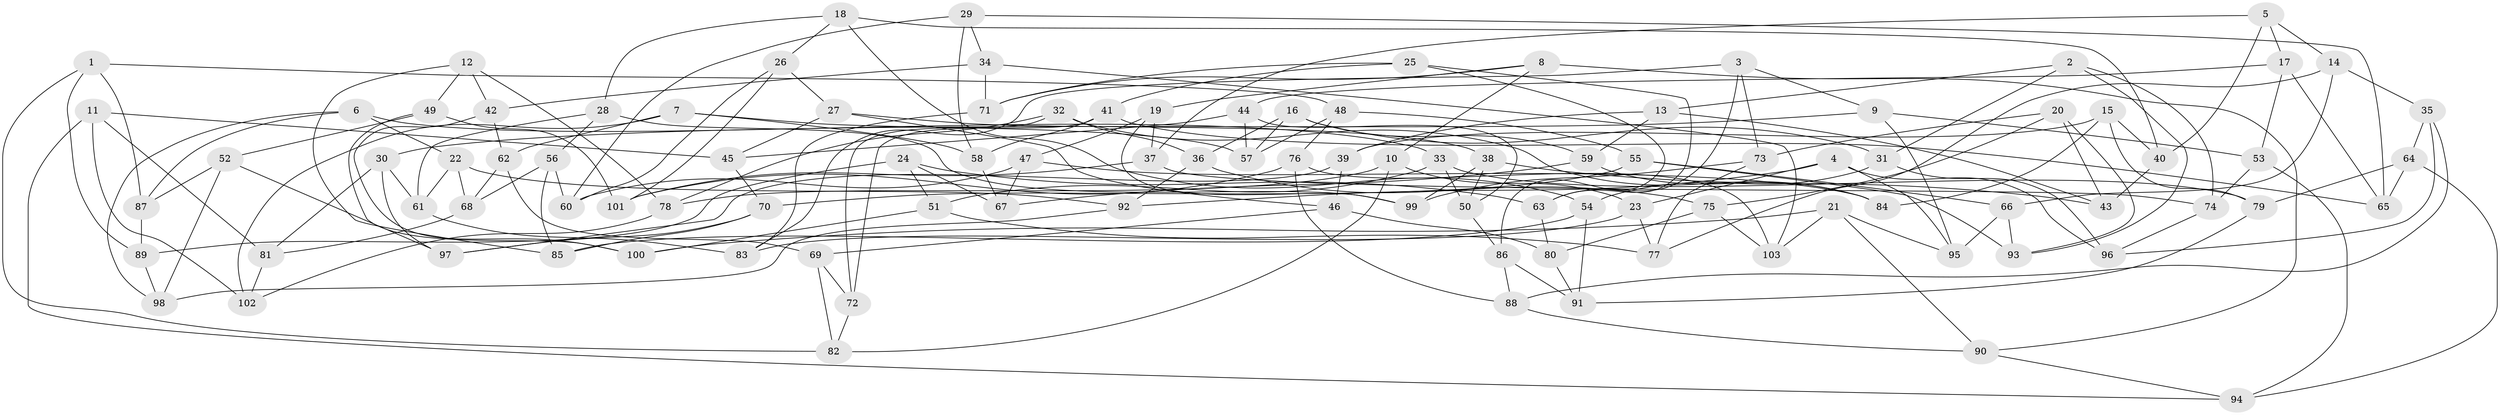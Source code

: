 // coarse degree distribution, {5: 0.14516129032258066, 6: 0.5161290322580645, 4: 0.3225806451612903, 3: 0.016129032258064516}
// Generated by graph-tools (version 1.1) at 2025/52/02/27/25 19:52:27]
// undirected, 103 vertices, 206 edges
graph export_dot {
graph [start="1"]
  node [color=gray90,style=filled];
  1;
  2;
  3;
  4;
  5;
  6;
  7;
  8;
  9;
  10;
  11;
  12;
  13;
  14;
  15;
  16;
  17;
  18;
  19;
  20;
  21;
  22;
  23;
  24;
  25;
  26;
  27;
  28;
  29;
  30;
  31;
  32;
  33;
  34;
  35;
  36;
  37;
  38;
  39;
  40;
  41;
  42;
  43;
  44;
  45;
  46;
  47;
  48;
  49;
  50;
  51;
  52;
  53;
  54;
  55;
  56;
  57;
  58;
  59;
  60;
  61;
  62;
  63;
  64;
  65;
  66;
  67;
  68;
  69;
  70;
  71;
  72;
  73;
  74;
  75;
  76;
  77;
  78;
  79;
  80;
  81;
  82;
  83;
  84;
  85;
  86;
  87;
  88;
  89;
  90;
  91;
  92;
  93;
  94;
  95;
  96;
  97;
  98;
  99;
  100;
  101;
  102;
  103;
  1 -- 82;
  1 -- 87;
  1 -- 48;
  1 -- 89;
  2 -- 93;
  2 -- 13;
  2 -- 31;
  2 -- 74;
  3 -- 9;
  3 -- 63;
  3 -- 73;
  3 -- 83;
  4 -- 92;
  4 -- 23;
  4 -- 95;
  4 -- 96;
  5 -- 17;
  5 -- 40;
  5 -- 14;
  5 -- 37;
  6 -- 33;
  6 -- 22;
  6 -- 98;
  6 -- 87;
  7 -- 57;
  7 -- 102;
  7 -- 62;
  7 -- 58;
  8 -- 19;
  8 -- 90;
  8 -- 10;
  8 -- 71;
  9 -- 53;
  9 -- 30;
  9 -- 95;
  10 -- 82;
  10 -- 78;
  10 -- 23;
  11 -- 102;
  11 -- 81;
  11 -- 94;
  11 -- 45;
  12 -- 78;
  12 -- 85;
  12 -- 49;
  12 -- 42;
  13 -- 43;
  13 -- 39;
  13 -- 59;
  14 -- 35;
  14 -- 66;
  14 -- 77;
  15 -- 39;
  15 -- 40;
  15 -- 79;
  15 -- 84;
  16 -- 57;
  16 -- 31;
  16 -- 59;
  16 -- 36;
  17 -- 53;
  17 -- 65;
  17 -- 44;
  18 -- 26;
  18 -- 40;
  18 -- 28;
  18 -- 54;
  19 -- 99;
  19 -- 37;
  19 -- 47;
  20 -- 93;
  20 -- 73;
  20 -- 43;
  20 -- 75;
  21 -- 100;
  21 -- 103;
  21 -- 95;
  21 -- 90;
  22 -- 61;
  22 -- 92;
  22 -- 68;
  23 -- 83;
  23 -- 77;
  24 -- 63;
  24 -- 51;
  24 -- 67;
  24 -- 89;
  25 -- 41;
  25 -- 63;
  25 -- 86;
  25 -- 71;
  26 -- 101;
  26 -- 60;
  26 -- 27;
  27 -- 38;
  27 -- 46;
  27 -- 45;
  28 -- 61;
  28 -- 56;
  28 -- 99;
  29 -- 34;
  29 -- 58;
  29 -- 65;
  29 -- 60;
  30 -- 97;
  30 -- 81;
  30 -- 61;
  31 -- 54;
  31 -- 96;
  32 -- 72;
  32 -- 36;
  32 -- 84;
  32 -- 78;
  33 -- 79;
  33 -- 51;
  33 -- 50;
  34 -- 42;
  34 -- 71;
  34 -- 103;
  35 -- 88;
  35 -- 64;
  35 -- 96;
  36 -- 75;
  36 -- 92;
  37 -- 101;
  37 -- 74;
  38 -- 50;
  38 -- 43;
  38 -- 99;
  39 -- 46;
  39 -- 97;
  40 -- 43;
  41 -- 58;
  41 -- 72;
  41 -- 65;
  42 -- 62;
  42 -- 100;
  44 -- 50;
  44 -- 45;
  44 -- 57;
  45 -- 70;
  46 -- 80;
  46 -- 69;
  47 -- 84;
  47 -- 60;
  47 -- 67;
  48 -- 76;
  48 -- 57;
  48 -- 55;
  49 -- 100;
  49 -- 52;
  49 -- 101;
  50 -- 86;
  51 -- 100;
  51 -- 77;
  52 -- 98;
  52 -- 97;
  52 -- 87;
  53 -- 74;
  53 -- 94;
  54 -- 91;
  54 -- 85;
  55 -- 66;
  55 -- 93;
  55 -- 70;
  56 -- 85;
  56 -- 68;
  56 -- 60;
  58 -- 67;
  59 -- 84;
  59 -- 67;
  61 -- 83;
  62 -- 69;
  62 -- 68;
  63 -- 80;
  64 -- 94;
  64 -- 65;
  64 -- 79;
  66 -- 93;
  66 -- 95;
  68 -- 81;
  69 -- 82;
  69 -- 72;
  70 -- 85;
  70 -- 97;
  71 -- 83;
  72 -- 82;
  73 -- 77;
  73 -- 99;
  74 -- 96;
  75 -- 103;
  75 -- 80;
  76 -- 101;
  76 -- 88;
  76 -- 103;
  78 -- 102;
  79 -- 91;
  80 -- 91;
  81 -- 102;
  86 -- 91;
  86 -- 88;
  87 -- 89;
  88 -- 90;
  89 -- 98;
  90 -- 94;
  92 -- 98;
}
